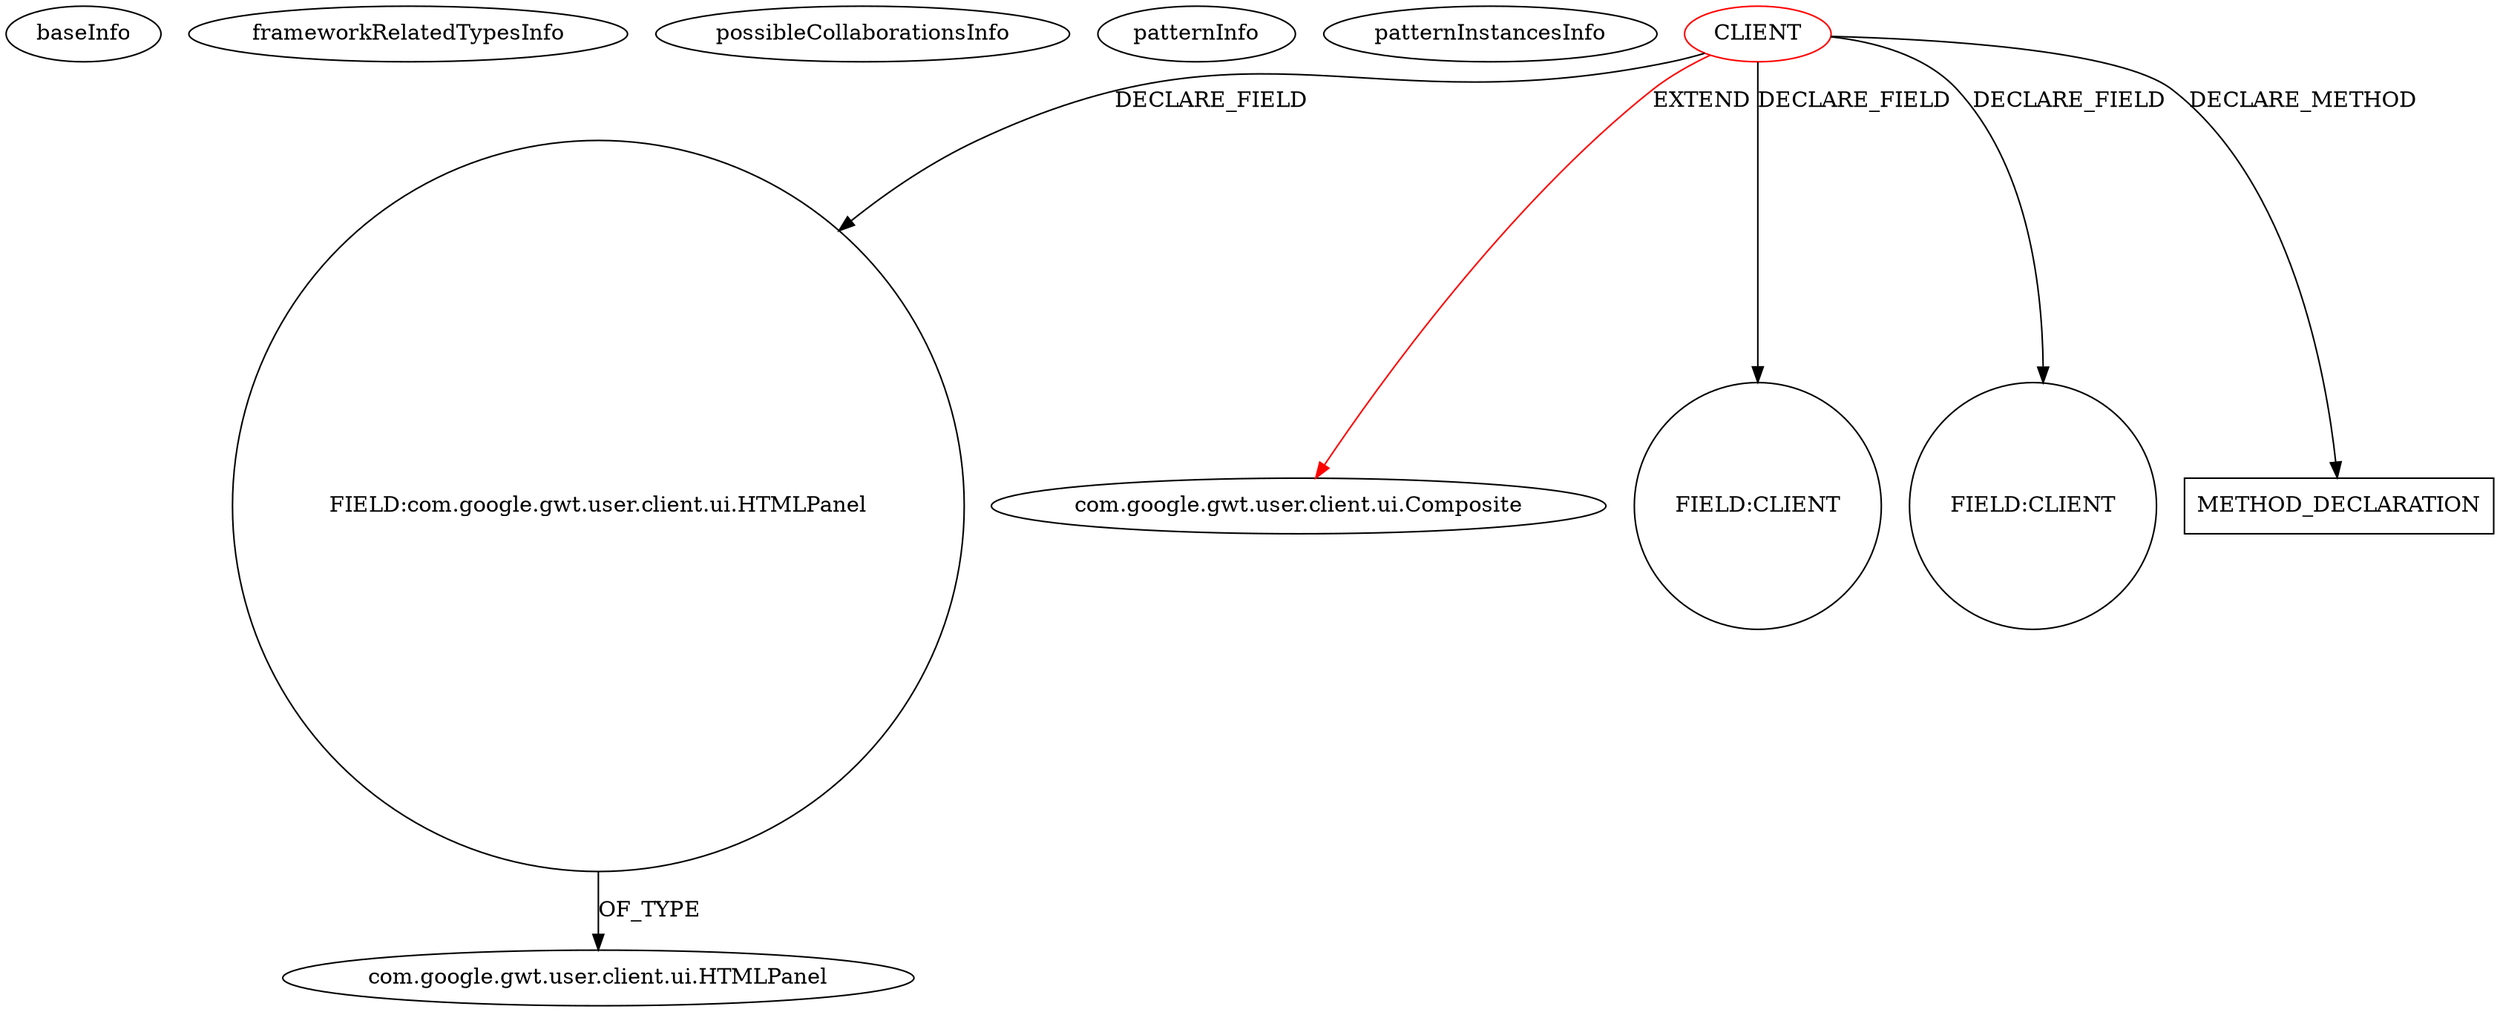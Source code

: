 digraph {
baseInfo[graphId=909,category="pattern",isAnonymous=false,possibleRelation=false]
frameworkRelatedTypesInfo[0="com.google.gwt.user.client.ui.Composite"]
possibleCollaborationsInfo[]
patternInfo[frequency=3.0,patternRootClient=0]
patternInstancesInfo[0="WSDOT-WSDOT-Search-GWT~/WSDOT-WSDOT-Search-GWT/WSDOT-Search-GWT-master/src/gov/wa/wsdot/search/client/SearchWidget.java~SearchWidget~449",1="pandurangpatil-gwt-youtube~/pandurangpatil-gwt-youtube/gwt-youtube-master/gwt-youtube-player/src/main/java/open/pandurang/gwt/youtube/client/YouTubePlayer.java~YouTubePlayer~4258",2="cbopp-gwt-taglist~/cbopp-gwt-taglist/gwt-taglist-master/src/main/java/com/virilis_software/gwt/taglist/client/comp/taglist/TagListView.java~TagListView~1038"]
26[label="FIELD:com.google.gwt.user.client.ui.HTMLPanel",vertexType="FIELD_DECLARATION",isFrameworkType=false,shape=circle]
0[label="CLIENT",vertexType="ROOT_CLIENT_CLASS_DECLARATION",isFrameworkType=false,color=red]
1[label="com.google.gwt.user.client.ui.Composite",vertexType="FRAMEWORK_CLASS_TYPE",isFrameworkType=false]
40[label="FIELD:CLIENT",vertexType="FIELD_DECLARATION",isFrameworkType=false,shape=circle]
15[label="FIELD:CLIENT",vertexType="FIELD_DECLARATION",isFrameworkType=false,shape=circle]
6[label="com.google.gwt.user.client.ui.HTMLPanel",vertexType="FRAMEWORK_CLASS_TYPE",isFrameworkType=false]
286[label="METHOD_DECLARATION",vertexType="CLIENT_METHOD_DECLARATION",isFrameworkType=false,shape=box]
26->6[label="OF_TYPE"]
0->26[label="DECLARE_FIELD"]
0->1[label="EXTEND",color=red]
0->286[label="DECLARE_METHOD"]
0->15[label="DECLARE_FIELD"]
0->40[label="DECLARE_FIELD"]
}
